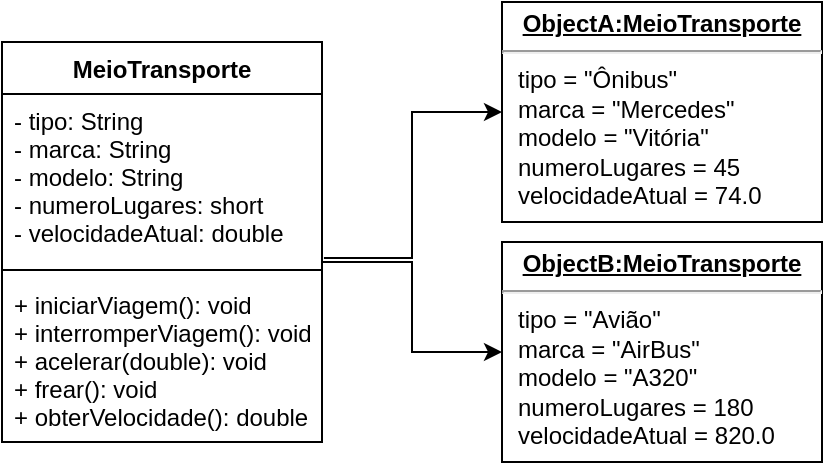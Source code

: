 <mxfile version="20.5.3" type="embed" pages="2"><diagram id="HK9Nt1Y99QjCkfbRAwh_" name="01 - Introdução (Classe e objeto)"><mxGraphModel dx="499" dy="485" grid="1" gridSize="10" guides="1" tooltips="1" connect="1" arrows="1" fold="1" page="1" pageScale="1" pageWidth="850" pageHeight="1100" math="0" shadow="0"><root><mxCell id="0"/><mxCell id="1" parent="0"/><mxCell id="2" value="MeioTransporte" style="swimlane;fontStyle=1;align=center;verticalAlign=top;childLayout=stackLayout;horizontal=1;startSize=26;horizontalStack=0;resizeParent=1;resizeParentMax=0;resizeLast=0;collapsible=1;marginBottom=0;" parent="1" vertex="1"><mxGeometry x="270" y="140" width="160" height="200" as="geometry"/></mxCell><mxCell id="3" value="- tipo: String&#10;- marca: String&#10;- modelo: String&#10;- numeroLugares: short&#10;- velocidadeAtual: double" style="text;strokeColor=none;fillColor=none;align=left;verticalAlign=top;spacingLeft=4;spacingRight=4;overflow=hidden;rotatable=0;points=[[0,0.5],[1,0.5]];portConstraint=eastwest;" parent="2" vertex="1"><mxGeometry y="26" width="160" height="84" as="geometry"/></mxCell><mxCell id="4" value="" style="line;strokeWidth=1;fillColor=none;align=left;verticalAlign=middle;spacingTop=-1;spacingLeft=3;spacingRight=3;rotatable=0;labelPosition=right;points=[];portConstraint=eastwest;strokeColor=inherit;" parent="2" vertex="1"><mxGeometry y="110" width="160" height="8" as="geometry"/></mxCell><mxCell id="5" value="+ iniciarViagem(): void&#10;+ interromperViagem(): void&#10;+ acelerar(double): void&#10;+ frear(): void&#10;+ obterVelocidade(): double" style="text;strokeColor=none;fillColor=none;align=left;verticalAlign=top;spacingLeft=4;spacingRight=4;overflow=hidden;rotatable=0;points=[[0,0.5],[1,0.5]];portConstraint=eastwest;" parent="2" vertex="1"><mxGeometry y="118" width="160" height="82" as="geometry"/></mxCell><mxCell id="6" value="&lt;p style=&quot;margin:0px;margin-top:4px;text-align:center;text-decoration:underline;&quot;&gt;&lt;b&gt;ObjectA:MeioTransporte&lt;/b&gt;&lt;/p&gt;&lt;hr&gt;&lt;p style=&quot;margin:0px;margin-left:8px;&quot;&gt;tipo = &quot;Ônibus&quot;&lt;/p&gt;&lt;p style=&quot;margin:0px;margin-left:8px;&quot;&gt;marca = &quot;Mercedes&quot;&lt;/p&gt;&lt;p style=&quot;margin:0px;margin-left:8px;&quot;&gt;modelo = &quot;Vitória&quot;&lt;/p&gt;&lt;p style=&quot;margin:0px;margin-left:8px;&quot;&gt;numeroLugares = 45&lt;/p&gt;&lt;p style=&quot;margin:0px;margin-left:8px;&quot;&gt;velocidadeAtual = 74.0&lt;/p&gt;" style="verticalAlign=top;align=left;overflow=fill;fontSize=12;fontFamily=Helvetica;html=1;" parent="1" vertex="1"><mxGeometry x="520" y="120" width="160" height="110" as="geometry"/></mxCell><mxCell id="7" value="&lt;p style=&quot;margin:0px;margin-top:4px;text-align:center;text-decoration:underline;&quot;&gt;&lt;b&gt;ObjectB:MeioTransporte&lt;/b&gt;&lt;/p&gt;&lt;hr&gt;&lt;p style=&quot;margin:0px;margin-left:8px;&quot;&gt;tipo = &quot;Avião&quot;&lt;/p&gt;&lt;p style=&quot;margin:0px;margin-left:8px;&quot;&gt;marca = &quot;AirBus&quot;&lt;/p&gt;&lt;p style=&quot;margin:0px;margin-left:8px;&quot;&gt;modelo = &quot;A320&quot;&lt;/p&gt;&lt;p style=&quot;margin:0px;margin-left:8px;&quot;&gt;numeroLugares = 180&lt;/p&gt;&lt;p style=&quot;margin:0px;margin-left:8px;&quot;&gt;velocidadeAtual = 820.0&lt;/p&gt;" style="verticalAlign=top;align=left;overflow=fill;fontSize=12;fontFamily=Helvetica;html=1;" parent="1" vertex="1"><mxGeometry x="520" y="240" width="160" height="110" as="geometry"/></mxCell><mxCell id="8" style="edgeStyle=orthogonalEdgeStyle;rounded=0;orthogonalLoop=1;jettySize=auto;html=1;entryX=0;entryY=0.5;entryDx=0;entryDy=0;exitX=1.006;exitY=0.976;exitDx=0;exitDy=0;exitPerimeter=0;" parent="1" source="3" target="6" edge="1"><mxGeometry relative="1" as="geometry"/></mxCell><mxCell id="9" style="edgeStyle=orthogonalEdgeStyle;rounded=0;orthogonalLoop=1;jettySize=auto;html=1;entryX=0;entryY=0.5;entryDx=0;entryDy=0;" parent="1" source="3" target="7" edge="1"><mxGeometry relative="1" as="geometry"><Array as="points"><mxPoint x="475" y="250"/><mxPoint x="475" y="295"/></Array></mxGeometry></mxCell></root></mxGraphModel></diagram><diagram id="CB27GHTDhQzJXEzQAIOx" name="02 - Herança"><mxGraphModel dx="499" dy="485" grid="1" gridSize="10" guides="1" tooltips="1" connect="1" arrows="1" fold="1" page="1" pageScale="1" pageWidth="850" pageHeight="1100" math="0" shadow="0"><root><mxCell id="0"/><mxCell id="1" parent="0"/><mxCell id="JYFA0glq8TWjmzoMav1p-1" value="SerVivo" style="swimlane;fontStyle=1;align=center;verticalAlign=top;childLayout=stackLayout;horizontal=1;startSize=26;horizontalStack=0;resizeParent=1;resizeParentMax=0;resizeLast=0;collapsible=1;marginBottom=0;" vertex="1" parent="1"><mxGeometry x="120" y="120" width="160" height="86" as="geometry"/></mxCell><mxCell id="JYFA0glq8TWjmzoMav1p-2" value="- codigoGenetico: HashMap" style="text;strokeColor=none;fillColor=none;align=left;verticalAlign=top;spacingLeft=4;spacingRight=4;overflow=hidden;rotatable=0;points=[[0,0.5],[1,0.5]];portConstraint=eastwest;" vertex="1" parent="JYFA0glq8TWjmzoMav1p-1"><mxGeometry y="26" width="160" height="26" as="geometry"/></mxCell><mxCell id="JYFA0glq8TWjmzoMav1p-3" value="" style="line;strokeWidth=1;fillColor=none;align=left;verticalAlign=middle;spacingTop=-1;spacingLeft=3;spacingRight=3;rotatable=0;labelPosition=right;points=[];portConstraint=eastwest;strokeColor=inherit;" vertex="1" parent="JYFA0glq8TWjmzoMav1p-1"><mxGeometry y="52" width="160" height="8" as="geometry"/></mxCell><mxCell id="JYFA0glq8TWjmzoMav1p-4" value="+ respirar(): void" style="text;strokeColor=none;fillColor=none;align=left;verticalAlign=top;spacingLeft=4;spacingRight=4;overflow=hidden;rotatable=0;points=[[0,0.5],[1,0.5]];portConstraint=eastwest;" vertex="1" parent="JYFA0glq8TWjmzoMav1p-1"><mxGeometry y="60" width="160" height="26" as="geometry"/></mxCell><mxCell id="JYFA0glq8TWjmzoMav1p-14" style="edgeStyle=orthogonalEdgeStyle;rounded=0;orthogonalLoop=1;jettySize=auto;html=1;entryX=1;entryY=0.5;entryDx=0;entryDy=0;endArrow=block;endFill=0;" edge="1" parent="1" source="JYFA0glq8TWjmzoMav1p-5" target="JYFA0glq8TWjmzoMav1p-4"><mxGeometry relative="1" as="geometry"/></mxCell><mxCell id="JYFA0glq8TWjmzoMav1p-5" value="Mamifero" style="swimlane;fontStyle=1;align=center;verticalAlign=top;childLayout=stackLayout;horizontal=1;startSize=26;horizontalStack=0;resizeParent=1;resizeParentMax=0;resizeLast=0;collapsible=1;marginBottom=0;" vertex="1" parent="1"><mxGeometry x="120" y="280" width="160" height="86" as="geometry"/></mxCell><mxCell id="JYFA0glq8TWjmzoMav1p-6" value="- peso: double" style="text;strokeColor=none;fillColor=none;align=left;verticalAlign=top;spacingLeft=4;spacingRight=4;overflow=hidden;rotatable=0;points=[[0,0.5],[1,0.5]];portConstraint=eastwest;" vertex="1" parent="JYFA0glq8TWjmzoMav1p-5"><mxGeometry y="26" width="160" height="26" as="geometry"/></mxCell><mxCell id="JYFA0glq8TWjmzoMav1p-7" value="" style="line;strokeWidth=1;fillColor=none;align=left;verticalAlign=middle;spacingTop=-1;spacingLeft=3;spacingRight=3;rotatable=0;labelPosition=right;points=[];portConstraint=eastwest;strokeColor=inherit;" vertex="1" parent="JYFA0glq8TWjmzoMav1p-5"><mxGeometry y="52" width="160" height="8" as="geometry"/></mxCell><mxCell id="JYFA0glq8TWjmzoMav1p-8" value="+ mamar(): void" style="text;strokeColor=none;fillColor=none;align=left;verticalAlign=top;spacingLeft=4;spacingRight=4;overflow=hidden;rotatable=0;points=[[0,0.5],[1,0.5]];portConstraint=eastwest;" vertex="1" parent="JYFA0glq8TWjmzoMav1p-5"><mxGeometry y="60" width="160" height="26" as="geometry"/></mxCell></root></mxGraphModel></diagram></mxfile>
